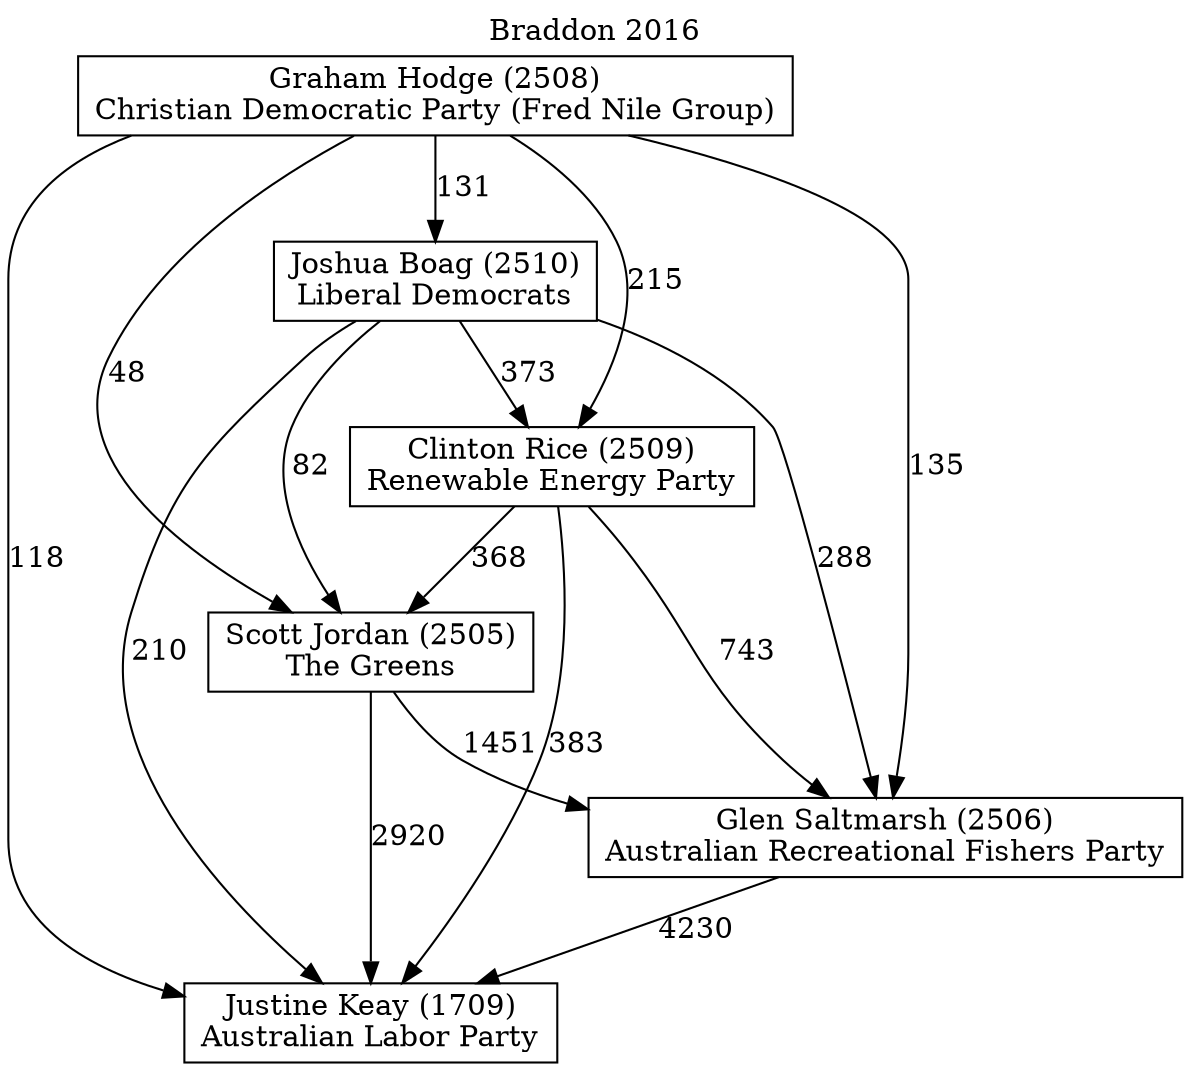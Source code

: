 // House preference flow
digraph "Justine Keay (1709)_Braddon_2016" {
	graph [label="Braddon 2016" labelloc=t mclimit=10]
	node [shape=box]
	"Graham Hodge (2508)" [label="Graham Hodge (2508)
Christian Democratic Party (Fred Nile Group)"]
	"Joshua Boag (2510)" [label="Joshua Boag (2510)
Liberal Democrats"]
	"Scott Jordan (2505)" [label="Scott Jordan (2505)
The Greens"]
	"Justine Keay (1709)" [label="Justine Keay (1709)
Australian Labor Party"]
	"Glen Saltmarsh (2506)" [label="Glen Saltmarsh (2506)
Australian Recreational Fishers Party"]
	"Clinton Rice (2509)" [label="Clinton Rice (2509)
Renewable Energy Party"]
	"Clinton Rice (2509)" -> "Glen Saltmarsh (2506)" [label=743]
	"Glen Saltmarsh (2506)" -> "Justine Keay (1709)" [label=4230]
	"Joshua Boag (2510)" -> "Clinton Rice (2509)" [label=373]
	"Clinton Rice (2509)" -> "Justine Keay (1709)" [label=383]
	"Graham Hodge (2508)" -> "Joshua Boag (2510)" [label=131]
	"Scott Jordan (2505)" -> "Justine Keay (1709)" [label=2920]
	"Graham Hodge (2508)" -> "Scott Jordan (2505)" [label=48]
	"Joshua Boag (2510)" -> "Glen Saltmarsh (2506)" [label=288]
	"Joshua Boag (2510)" -> "Scott Jordan (2505)" [label=82]
	"Graham Hodge (2508)" -> "Justine Keay (1709)" [label=118]
	"Graham Hodge (2508)" -> "Glen Saltmarsh (2506)" [label=135]
	"Graham Hodge (2508)" -> "Clinton Rice (2509)" [label=215]
	"Joshua Boag (2510)" -> "Justine Keay (1709)" [label=210]
	"Clinton Rice (2509)" -> "Scott Jordan (2505)" [label=368]
	"Scott Jordan (2505)" -> "Glen Saltmarsh (2506)" [label=1451]
}
